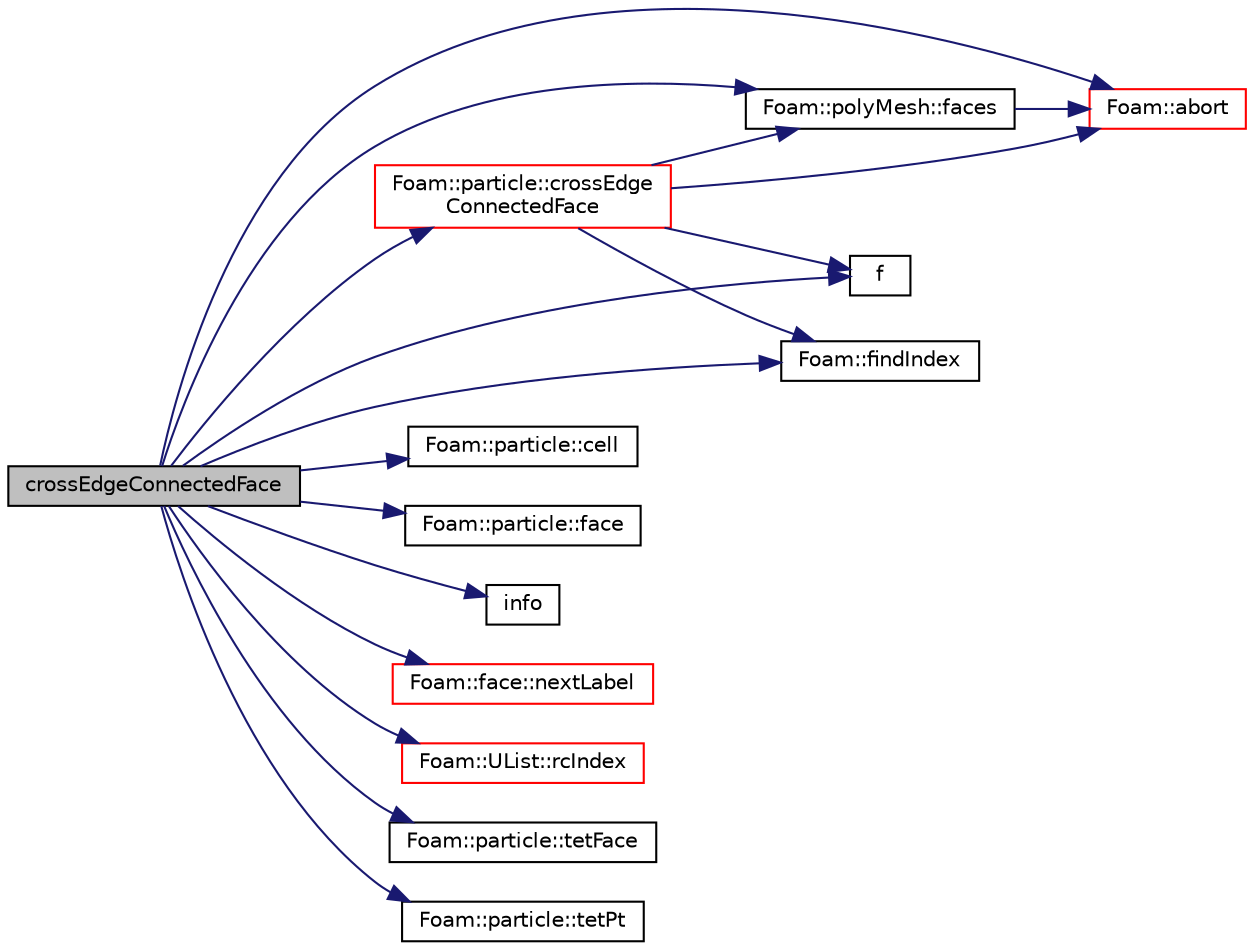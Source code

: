 digraph "crossEdgeConnectedFace"
{
  bgcolor="transparent";
  edge [fontname="Helvetica",fontsize="10",labelfontname="Helvetica",labelfontsize="10"];
  node [fontname="Helvetica",fontsize="10",shape=record];
  rankdir="LR";
  Node1 [label="crossEdgeConnectedFace",height=0.2,width=0.4,color="black", fillcolor="grey75", style="filled", fontcolor="black"];
  Node1 -> Node2 [color="midnightblue",fontsize="10",style="solid",fontname="Helvetica"];
  Node2 [label="Foam::abort",height=0.2,width=0.4,color="red",URL="$a10974.html#a447107a607d03e417307c203fa5fb44b"];
  Node1 -> Node3 [color="midnightblue",fontsize="10",style="solid",fontname="Helvetica"];
  Node3 [label="Foam::particle::cell",height=0.2,width=0.4,color="black",URL="$a01813.html#a76af53d350b5d41cf5fce540cb6cd06a",tooltip="Return current cell particle is in. "];
  Node1 -> Node4 [color="midnightblue",fontsize="10",style="solid",fontname="Helvetica"];
  Node4 [label="Foam::particle::crossEdge\lConnectedFace",height=0.2,width=0.4,color="red",URL="$a01813.html#a517d4792367a60299f85b4eeecf25d65",tooltip="Cross the from the given face across the given edge of the. "];
  Node4 -> Node2 [color="midnightblue",fontsize="10",style="solid",fontname="Helvetica"];
  Node4 -> Node5 [color="midnightblue",fontsize="10",style="solid",fontname="Helvetica"];
  Node5 [label="f",height=0.2,width=0.4,color="black",URL="$a04026.html#a888be93833ac7a23170555c69c690288"];
  Node4 -> Node6 [color="midnightblue",fontsize="10",style="solid",fontname="Helvetica"];
  Node6 [label="Foam::polyMesh::faces",height=0.2,width=0.4,color="black",URL="$a01955.html#a4434536d50d4c14116249da802a1e2b2",tooltip="Return raw faces. "];
  Node6 -> Node2 [color="midnightblue",fontsize="10",style="solid",fontname="Helvetica"];
  Node4 -> Node7 [color="midnightblue",fontsize="10",style="solid",fontname="Helvetica"];
  Node7 [label="Foam::findIndex",height=0.2,width=0.4,color="black",URL="$a10974.html#ac16695f83f370df159eed19f92d095fb",tooltip="Find first occurence of given element and return index,. "];
  Node1 -> Node5 [color="midnightblue",fontsize="10",style="solid",fontname="Helvetica"];
  Node1 -> Node8 [color="midnightblue",fontsize="10",style="solid",fontname="Helvetica"];
  Node8 [label="Foam::particle::face",height=0.2,width=0.4,color="black",URL="$a01813.html#af57761ce2dadfb64ee4c1c62cd990d38",tooltip="Return current face particle is on otherwise -1. "];
  Node1 -> Node6 [color="midnightblue",fontsize="10",style="solid",fontname="Helvetica"];
  Node1 -> Node7 [color="midnightblue",fontsize="10",style="solid",fontname="Helvetica"];
  Node1 -> Node9 [color="midnightblue",fontsize="10",style="solid",fontname="Helvetica"];
  Node9 [label="info",height=0.2,width=0.4,color="black",URL="$a02924.html#ae19120e5078172ade2f30f992701c050",tooltip="Return info proxy. "];
  Node1 -> Node10 [color="midnightblue",fontsize="10",style="solid",fontname="Helvetica"];
  Node10 [label="Foam::face::nextLabel",height=0.2,width=0.4,color="red",URL="$a00725.html#a3a77b41d851606ec9fd4c68c792cde79",tooltip="Next vertex on face. "];
  Node1 -> Node11 [color="midnightblue",fontsize="10",style="solid",fontname="Helvetica"];
  Node11 [label="Foam::UList::rcIndex",height=0.2,width=0.4,color="red",URL="$a02831.html#ac854da7255402f41e46a47fb79398a2d",tooltip="Return the reverse circular index, i.e. the previous index. "];
  Node1 -> Node12 [color="midnightblue",fontsize="10",style="solid",fontname="Helvetica"];
  Node12 [label="Foam::particle::tetFace",height=0.2,width=0.4,color="black",URL="$a01813.html#ad3d4f882f7a269830f27a075583348d6",tooltip="Return current tet face particle is in. "];
  Node1 -> Node13 [color="midnightblue",fontsize="10",style="solid",fontname="Helvetica"];
  Node13 [label="Foam::particle::tetPt",height=0.2,width=0.4,color="black",URL="$a01813.html#a5fdba4fde37ebaad28b0533896e821de",tooltip="Return current tet face particle is in. "];
}
